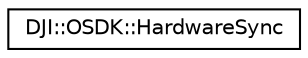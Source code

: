digraph "Graphical Class Hierarchy"
{
 // INTERACTIVE_SVG=YES
 // LATEX_PDF_SIZE
  edge [fontname="Helvetica",fontsize="10",labelfontname="Helvetica",labelfontsize="10"];
  node [fontname="Helvetica",fontsize="10",shape=record];
  rankdir="LR";
  Node0 [label="DJI::OSDK::HardwareSync",height=0.2,width=0.4,color="black", fillcolor="white", style="filled",URL="$classDJI_1_1OSDK_1_1HardwareSync.html",tooltip="APIs for controlling Hardware Sync."];
}
